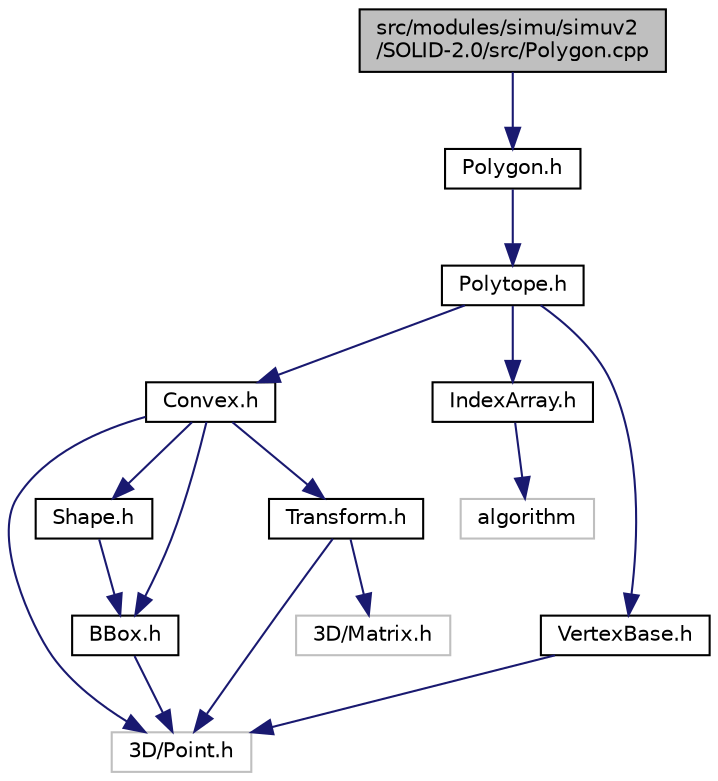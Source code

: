 digraph "src/modules/simu/simuv2/SOLID-2.0/src/Polygon.cpp"
{
  edge [fontname="Helvetica",fontsize="10",labelfontname="Helvetica",labelfontsize="10"];
  node [fontname="Helvetica",fontsize="10",shape=record];
  Node1 [label="src/modules/simu/simuv2\l/SOLID-2.0/src/Polygon.cpp",height=0.2,width=0.4,color="black", fillcolor="grey75", style="filled", fontcolor="black"];
  Node1 -> Node2 [color="midnightblue",fontsize="10",style="solid",fontname="Helvetica"];
  Node2 [label="Polygon.h",height=0.2,width=0.4,color="black", fillcolor="white", style="filled",URL="$_polygon_8h.html"];
  Node2 -> Node3 [color="midnightblue",fontsize="10",style="solid",fontname="Helvetica"];
  Node3 [label="Polytope.h",height=0.2,width=0.4,color="black", fillcolor="white", style="filled",URL="$_polytope_8h.html"];
  Node3 -> Node4 [color="midnightblue",fontsize="10",style="solid",fontname="Helvetica"];
  Node4 [label="Convex.h",height=0.2,width=0.4,color="black", fillcolor="white", style="filled",URL="$_convex_8h.html"];
  Node4 -> Node5 [color="midnightblue",fontsize="10",style="solid",fontname="Helvetica"];
  Node5 [label="3D/Point.h",height=0.2,width=0.4,color="grey75", fillcolor="white", style="filled"];
  Node4 -> Node6 [color="midnightblue",fontsize="10",style="solid",fontname="Helvetica"];
  Node6 [label="Shape.h",height=0.2,width=0.4,color="black", fillcolor="white", style="filled",URL="$_shape_8h.html"];
  Node6 -> Node7 [color="midnightblue",fontsize="10",style="solid",fontname="Helvetica"];
  Node7 [label="BBox.h",height=0.2,width=0.4,color="black", fillcolor="white", style="filled",URL="$_b_box_8h.html"];
  Node7 -> Node5 [color="midnightblue",fontsize="10",style="solid",fontname="Helvetica"];
  Node4 -> Node7 [color="midnightblue",fontsize="10",style="solid",fontname="Helvetica"];
  Node4 -> Node8 [color="midnightblue",fontsize="10",style="solid",fontname="Helvetica"];
  Node8 [label="Transform.h",height=0.2,width=0.4,color="black", fillcolor="white", style="filled",URL="$_transform_8h.html"];
  Node8 -> Node5 [color="midnightblue",fontsize="10",style="solid",fontname="Helvetica"];
  Node8 -> Node9 [color="midnightblue",fontsize="10",style="solid",fontname="Helvetica"];
  Node9 [label="3D/Matrix.h",height=0.2,width=0.4,color="grey75", fillcolor="white", style="filled"];
  Node3 -> Node10 [color="midnightblue",fontsize="10",style="solid",fontname="Helvetica"];
  Node10 [label="IndexArray.h",height=0.2,width=0.4,color="black", fillcolor="white", style="filled",URL="$_index_array_8h.html"];
  Node10 -> Node11 [color="midnightblue",fontsize="10",style="solid",fontname="Helvetica"];
  Node11 [label="algorithm",height=0.2,width=0.4,color="grey75", fillcolor="white", style="filled"];
  Node3 -> Node12 [color="midnightblue",fontsize="10",style="solid",fontname="Helvetica"];
  Node12 [label="VertexBase.h",height=0.2,width=0.4,color="black", fillcolor="white", style="filled",URL="$_vertex_base_8h.html"];
  Node12 -> Node5 [color="midnightblue",fontsize="10",style="solid",fontname="Helvetica"];
}
